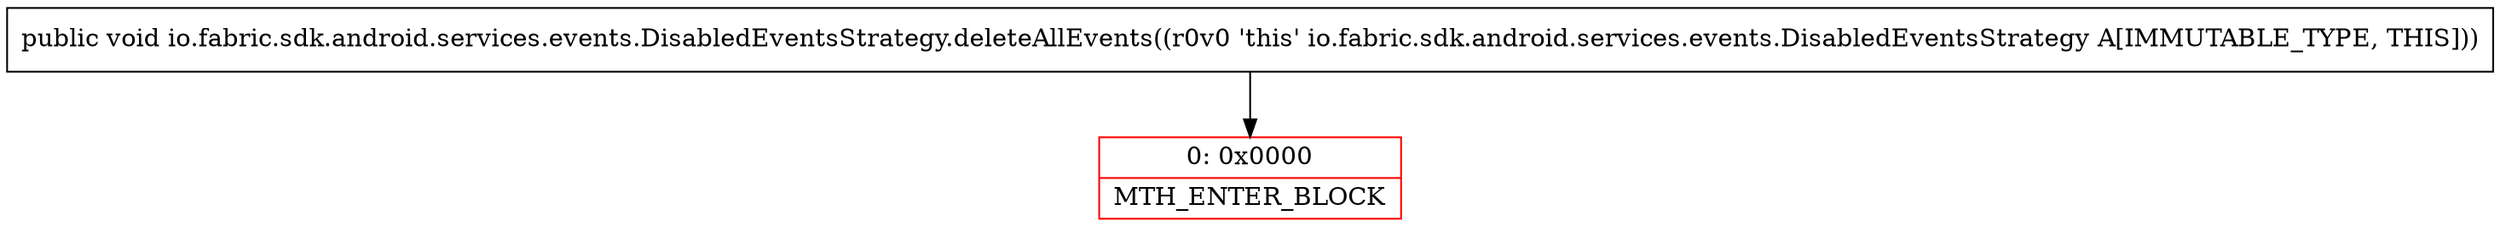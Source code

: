 digraph "CFG forio.fabric.sdk.android.services.events.DisabledEventsStrategy.deleteAllEvents()V" {
subgraph cluster_Region_2095008332 {
label = "R(0)";
node [shape=record,color=blue];
}
Node_0 [shape=record,color=red,label="{0\:\ 0x0000|MTH_ENTER_BLOCK\l}"];
MethodNode[shape=record,label="{public void io.fabric.sdk.android.services.events.DisabledEventsStrategy.deleteAllEvents((r0v0 'this' io.fabric.sdk.android.services.events.DisabledEventsStrategy A[IMMUTABLE_TYPE, THIS])) }"];
MethodNode -> Node_0;
}

